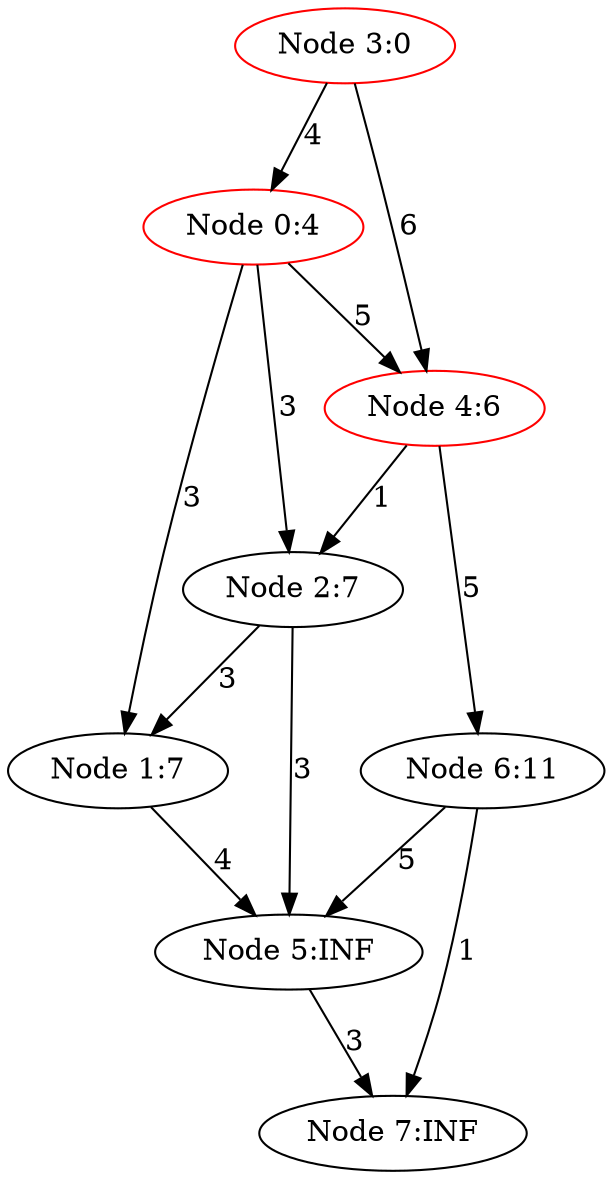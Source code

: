 digraph DijkstraDirected {
"Node 0:4" -> {"Node 1:7"} [label="3"]
"Node 0:4" -> {"Node 2:7"} [label="3"]
"Node 0:4" -> {"Node 4:6"} [label="5"]
"Node 1:7" -> {"Node 5:INF"} [label="4"]
"Node 2:7" -> {"Node 1:7"} [label="3"]
"Node 2:7" -> {"Node 5:INF"} [label="3"]
"Node 3:0" -> {"Node 0:4"} [label="4"]
"Node 3:0" -> {"Node 4:6"} [label="6"]
"Node 4:6" -> {"Node 2:7"} [label="1"]
"Node 4:6" -> {"Node 6:11"} [label="5"]
"Node 5:INF" -> {"Node 7:INF"} [label="3"]
"Node 6:11" -> {"Node 5:INF"} [label="5"]
"Node 6:11" -> {"Node 7:INF"} [label="1"]
"Node 0:4" [color=red]
"Node 1:7"
"Node 2:7"
"Node 3:0" [color=red]
"Node 4:6" [color=red]
"Node 5:INF"
"Node 6:11"
"Node 7:INF"
}
